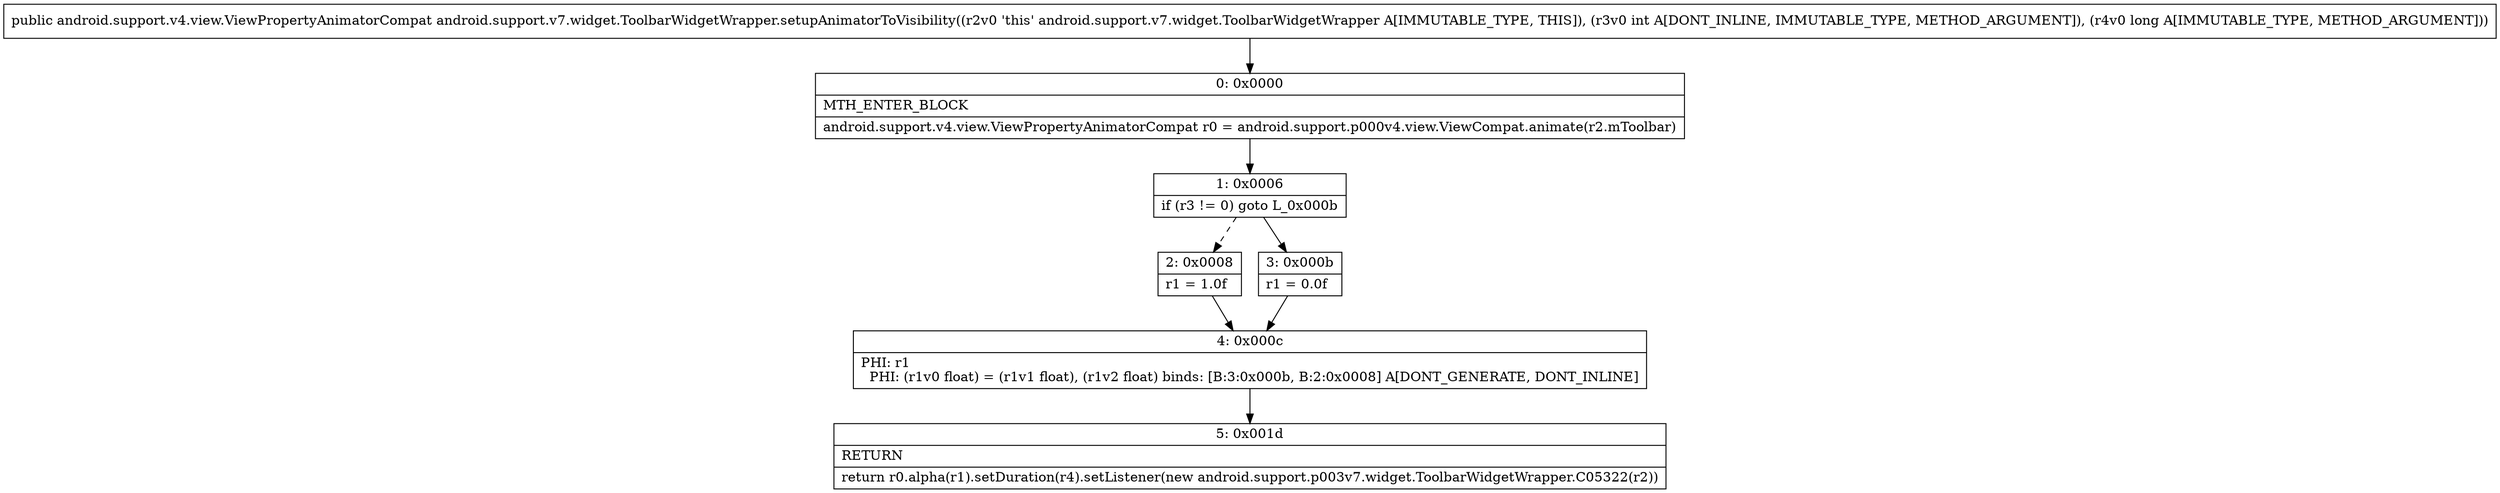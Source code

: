 digraph "CFG forandroid.support.v7.widget.ToolbarWidgetWrapper.setupAnimatorToVisibility(IJ)Landroid\/support\/v4\/view\/ViewPropertyAnimatorCompat;" {
Node_0 [shape=record,label="{0\:\ 0x0000|MTH_ENTER_BLOCK\l|android.support.v4.view.ViewPropertyAnimatorCompat r0 = android.support.p000v4.view.ViewCompat.animate(r2.mToolbar)\l}"];
Node_1 [shape=record,label="{1\:\ 0x0006|if (r3 != 0) goto L_0x000b\l}"];
Node_2 [shape=record,label="{2\:\ 0x0008|r1 = 1.0f\l}"];
Node_3 [shape=record,label="{3\:\ 0x000b|r1 = 0.0f\l}"];
Node_4 [shape=record,label="{4\:\ 0x000c|PHI: r1 \l  PHI: (r1v0 float) = (r1v1 float), (r1v2 float) binds: [B:3:0x000b, B:2:0x0008] A[DONT_GENERATE, DONT_INLINE]\l}"];
Node_5 [shape=record,label="{5\:\ 0x001d|RETURN\l|return r0.alpha(r1).setDuration(r4).setListener(new android.support.p003v7.widget.ToolbarWidgetWrapper.C05322(r2))\l}"];
MethodNode[shape=record,label="{public android.support.v4.view.ViewPropertyAnimatorCompat android.support.v7.widget.ToolbarWidgetWrapper.setupAnimatorToVisibility((r2v0 'this' android.support.v7.widget.ToolbarWidgetWrapper A[IMMUTABLE_TYPE, THIS]), (r3v0 int A[DONT_INLINE, IMMUTABLE_TYPE, METHOD_ARGUMENT]), (r4v0 long A[IMMUTABLE_TYPE, METHOD_ARGUMENT])) }"];
MethodNode -> Node_0;
Node_0 -> Node_1;
Node_1 -> Node_2[style=dashed];
Node_1 -> Node_3;
Node_2 -> Node_4;
Node_3 -> Node_4;
Node_4 -> Node_5;
}

